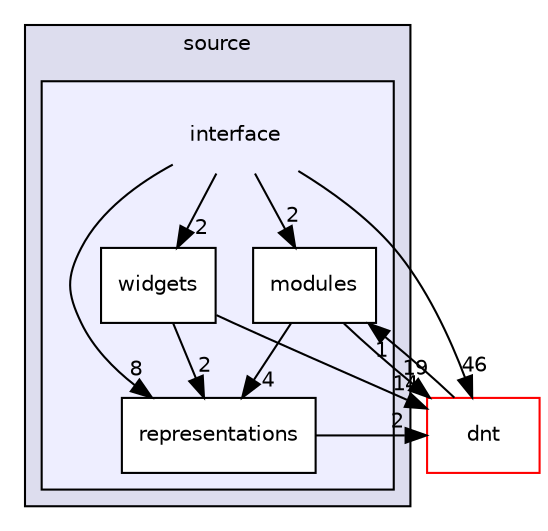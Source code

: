 digraph "source/interface" {
  compound=true
  node [ fontsize="10", fontname="Helvetica"];
  edge [ labelfontsize="10", labelfontname="Helvetica"];
  subgraph clusterdir_b2f33c71d4aa5e7af42a1ca61ff5af1b {
    graph [ bgcolor="#ddddee", pencolor="black", label="source" fontname="Helvetica", fontsize="10", URL="dir_b2f33c71d4aa5e7af42a1ca61ff5af1b.html"]
  subgraph clusterdir_3750548c40d9045ee3b3d006c00db089 {
    graph [ bgcolor="#eeeeff", pencolor="black", label="" URL="dir_3750548c40d9045ee3b3d006c00db089.html"];
    dir_3750548c40d9045ee3b3d006c00db089 [shape=plaintext label="interface"];
    dir_2e47dd5ab7941f20a7018d88a8a6f94c [shape=box label="modules" color="black" fillcolor="white" style="filled" URL="dir_2e47dd5ab7941f20a7018d88a8a6f94c.html"];
    dir_eff56af2fb0c5a6b7a5c9eddc68eb91a [shape=box label="representations" color="black" fillcolor="white" style="filled" URL="dir_eff56af2fb0c5a6b7a5c9eddc68eb91a.html"];
    dir_469ff2edba9afc87ad879677a77cb15b [shape=box label="widgets" color="black" fillcolor="white" style="filled" URL="dir_469ff2edba9afc87ad879677a77cb15b.html"];
  }
  }
  dir_9f21cc5e450a8709b82f92c61a1cfea7 [shape=box label="dnt" fillcolor="white" style="filled" color="red" URL="dir_9f21cc5e450a8709b82f92c61a1cfea7.html"];
  dir_469ff2edba9afc87ad879677a77cb15b->dir_eff56af2fb0c5a6b7a5c9eddc68eb91a [headlabel="2", labeldistance=1.5 headhref="dir_000049_000048.html"];
  dir_469ff2edba9afc87ad879677a77cb15b->dir_9f21cc5e450a8709b82f92c61a1cfea7 [headlabel="14", labeldistance=1.5 headhref="dir_000049_000002.html"];
  dir_eff56af2fb0c5a6b7a5c9eddc68eb91a->dir_9f21cc5e450a8709b82f92c61a1cfea7 [headlabel="2", labeldistance=1.5 headhref="dir_000048_000002.html"];
  dir_2e47dd5ab7941f20a7018d88a8a6f94c->dir_eff56af2fb0c5a6b7a5c9eddc68eb91a [headlabel="4", labeldistance=1.5 headhref="dir_000013_000048.html"];
  dir_2e47dd5ab7941f20a7018d88a8a6f94c->dir_9f21cc5e450a8709b82f92c61a1cfea7 [headlabel="19", labeldistance=1.5 headhref="dir_000013_000002.html"];
  dir_3750548c40d9045ee3b3d006c00db089->dir_469ff2edba9afc87ad879677a77cb15b [headlabel="2", labeldistance=1.5 headhref="dir_000004_000049.html"];
  dir_3750548c40d9045ee3b3d006c00db089->dir_eff56af2fb0c5a6b7a5c9eddc68eb91a [headlabel="8", labeldistance=1.5 headhref="dir_000004_000048.html"];
  dir_3750548c40d9045ee3b3d006c00db089->dir_2e47dd5ab7941f20a7018d88a8a6f94c [headlabel="2", labeldistance=1.5 headhref="dir_000004_000013.html"];
  dir_3750548c40d9045ee3b3d006c00db089->dir_9f21cc5e450a8709b82f92c61a1cfea7 [headlabel="46", labeldistance=1.5 headhref="dir_000004_000002.html"];
  dir_9f21cc5e450a8709b82f92c61a1cfea7->dir_2e47dd5ab7941f20a7018d88a8a6f94c [headlabel="1", labeldistance=1.5 headhref="dir_000002_000013.html"];
}
